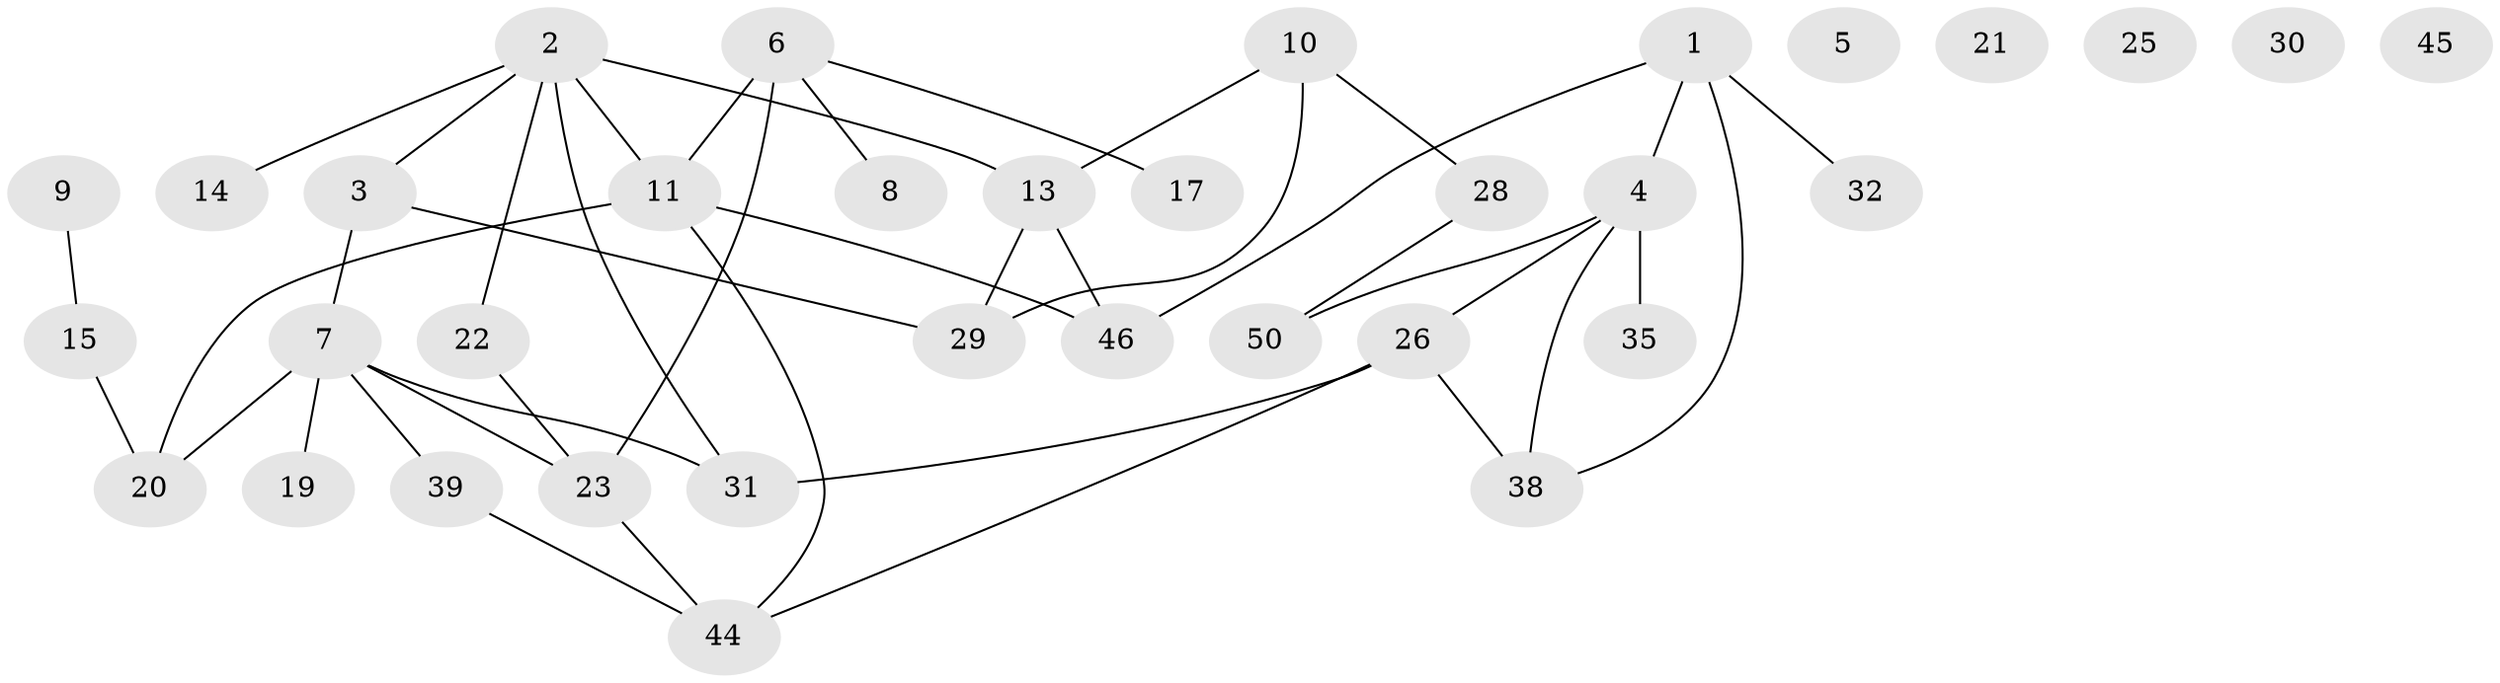 // original degree distribution, {4: 0.1346153846153846, 5: 0.07692307692307693, 3: 0.21153846153846154, 2: 0.3269230769230769, 0: 0.09615384615384616, 1: 0.1346153846153846, 6: 0.019230769230769232}
// Generated by graph-tools (version 1.1) at 2025/41/03/06/25 10:41:25]
// undirected, 34 vertices, 42 edges
graph export_dot {
graph [start="1"]
  node [color=gray90,style=filled];
  1 [super="+18"];
  2 [super="+49"];
  3;
  4 [super="+16"];
  5;
  6 [super="+42"];
  7 [super="+12"];
  8;
  9;
  10 [super="+37"];
  11 [super="+40"];
  13 [super="+33"];
  14;
  15;
  17;
  19;
  20 [super="+51"];
  21;
  22 [super="+34"];
  23 [super="+24"];
  25;
  26 [super="+27"];
  28 [super="+43"];
  29 [super="+36"];
  30;
  31 [super="+47"];
  32;
  35;
  38 [super="+41"];
  39;
  44 [super="+48"];
  45;
  46 [super="+52"];
  50;
  1 -- 38;
  1 -- 32;
  1 -- 4;
  1 -- 46;
  2 -- 11;
  2 -- 22;
  2 -- 3;
  2 -- 13 [weight=2];
  2 -- 14;
  2 -- 31;
  3 -- 7;
  3 -- 29;
  4 -- 50;
  4 -- 35;
  4 -- 38;
  4 -- 26;
  6 -- 8;
  6 -- 11 [weight=2];
  6 -- 17;
  6 -- 23;
  7 -- 19;
  7 -- 39;
  7 -- 20;
  7 -- 23;
  7 -- 31;
  9 -- 15;
  10 -- 13;
  10 -- 29;
  10 -- 28;
  11 -- 44;
  11 -- 46;
  11 -- 20;
  13 -- 29 [weight=2];
  13 -- 46;
  15 -- 20;
  22 -- 23;
  23 -- 44;
  26 -- 38;
  26 -- 44;
  26 -- 31 [weight=2];
  28 -- 50;
  39 -- 44;
}
